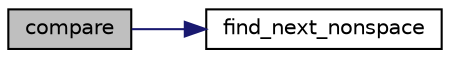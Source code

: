 digraph "compare"
{
 // LATEX_PDF_SIZE
  edge [fontname="Helvetica",fontsize="10",labelfontname="Helvetica",labelfontsize="10"];
  node [fontname="Helvetica",fontsize="10",shape=record];
  rankdir="LR";
  Node0 [label="compare",height=0.2,width=0.4,color="black", fillcolor="grey75", style="filled", fontcolor="black",tooltip="根据用户答案路径和标准答案路径，提取相应文件并进行比对。比对结果作为判题结果，并返回。"];
  Node0 -> Node1 [color="midnightblue",fontsize="10",style="solid",fontname="Helvetica"];
  Node1 [label="find_next_nonspace",height=0.2,width=0.4,color="black", fillcolor="white", style="filled",URL="$compare_8cpp.html#a3c3a2f8c7659254115586091eb020cc0",tooltip=" "];
}
